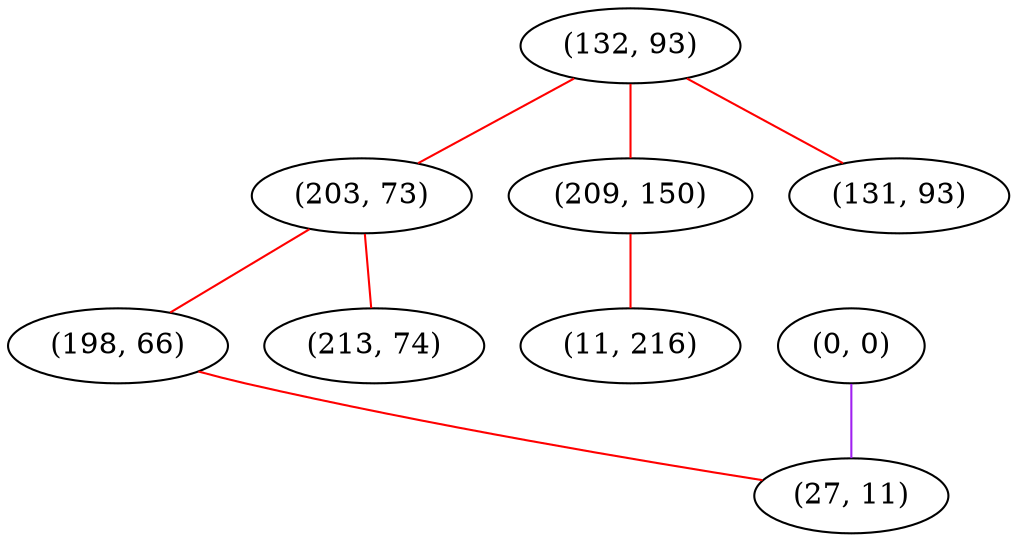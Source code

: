graph "" {
"(132, 93)";
"(0, 0)";
"(203, 73)";
"(198, 66)";
"(209, 150)";
"(27, 11)";
"(131, 93)";
"(11, 216)";
"(213, 74)";
"(132, 93)" -- "(203, 73)"  [color=red, key=0, weight=1];
"(132, 93)" -- "(209, 150)"  [color=red, key=0, weight=1];
"(132, 93)" -- "(131, 93)"  [color=red, key=0, weight=1];
"(0, 0)" -- "(27, 11)"  [color=purple, key=0, weight=4];
"(203, 73)" -- "(198, 66)"  [color=red, key=0, weight=1];
"(203, 73)" -- "(213, 74)"  [color=red, key=0, weight=1];
"(198, 66)" -- "(27, 11)"  [color=red, key=0, weight=1];
"(209, 150)" -- "(11, 216)"  [color=red, key=0, weight=1];
}
